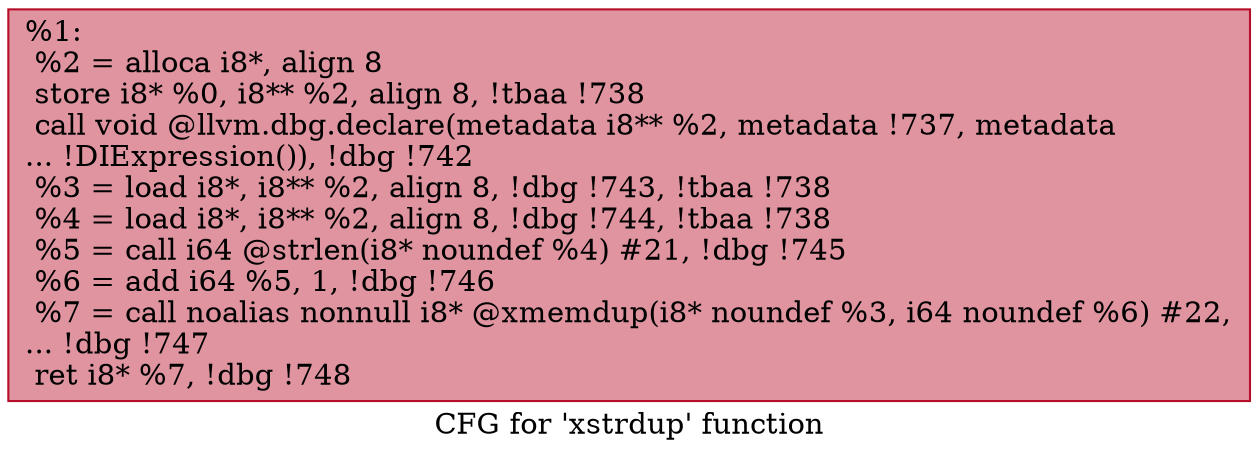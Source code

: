 digraph "CFG for 'xstrdup' function" {
	label="CFG for 'xstrdup' function";

	Node0x127da30 [shape=record,color="#b70d28ff", style=filled, fillcolor="#b70d2870",label="{%1:\l  %2 = alloca i8*, align 8\l  store i8* %0, i8** %2, align 8, !tbaa !738\l  call void @llvm.dbg.declare(metadata i8** %2, metadata !737, metadata\l... !DIExpression()), !dbg !742\l  %3 = load i8*, i8** %2, align 8, !dbg !743, !tbaa !738\l  %4 = load i8*, i8** %2, align 8, !dbg !744, !tbaa !738\l  %5 = call i64 @strlen(i8* noundef %4) #21, !dbg !745\l  %6 = add i64 %5, 1, !dbg !746\l  %7 = call noalias nonnull i8* @xmemdup(i8* noundef %3, i64 noundef %6) #22,\l... !dbg !747\l  ret i8* %7, !dbg !748\l}"];
}
